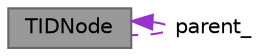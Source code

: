 digraph "TIDNode"
{
 // LATEX_PDF_SIZE
  bgcolor="transparent";
  edge [fontname=Helvetica,fontsize=10,labelfontname=Helvetica,labelfontsize=10];
  node [fontname=Helvetica,fontsize=10,shape=box,height=0.2,width=0.4];
  Node1 [label="TIDNode",height=0.2,width=0.4,color="gray40", fillcolor="grey60", style="filled", fontcolor="black",tooltip="Класс представляет собой узел в дереве TID."];
  Node1 -> Node1 [dir="back",color="darkorchid3",style="dashed",label=" parent_" ];
}

